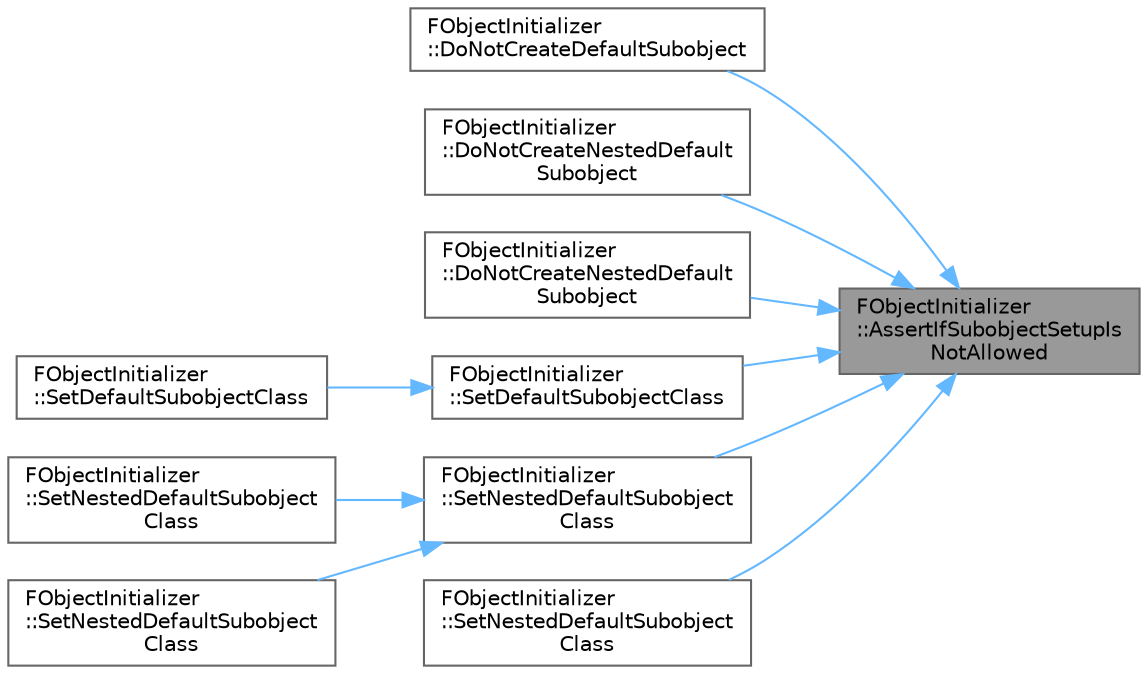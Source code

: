 digraph "FObjectInitializer::AssertIfSubobjectSetupIsNotAllowed"
{
 // INTERACTIVE_SVG=YES
 // LATEX_PDF_SIZE
  bgcolor="transparent";
  edge [fontname=Helvetica,fontsize=10,labelfontname=Helvetica,labelfontsize=10];
  node [fontname=Helvetica,fontsize=10,shape=box,height=0.2,width=0.4];
  rankdir="RL";
  Node1 [id="Node000001",label="FObjectInitializer\l::AssertIfSubobjectSetupIs\lNotAllowed",height=0.2,width=0.4,color="gray40", fillcolor="grey60", style="filled", fontcolor="black",tooltip="Asserts if SetDefaultSubobjectClass or DoNotCreateOptionalDefaultSuobject are called inside of the co..."];
  Node1 -> Node2 [id="edge1_Node000001_Node000002",dir="back",color="steelblue1",style="solid",tooltip=" "];
  Node2 [id="Node000002",label="FObjectInitializer\l::DoNotCreateDefaultSubobject",height=0.2,width=0.4,color="grey40", fillcolor="white", style="filled",URL="$d5/d7f/classFObjectInitializer.html#a92c9ac2f33ca73ed7086b92ec68c4917",tooltip="Indicates that a base class should not create a component."];
  Node1 -> Node3 [id="edge2_Node000001_Node000003",dir="back",color="steelblue1",style="solid",tooltip=" "];
  Node3 [id="Node000003",label="FObjectInitializer\l::DoNotCreateNestedDefault\lSubobject",height=0.2,width=0.4,color="grey40", fillcolor="white", style="filled",URL="$d5/d7f/classFObjectInitializer.html#aa6e88b8adea83ad6eceb86ff4a56950e",tooltip="Indicates that a subobject should not create a component if created using CreateOptionalDefaultSubobj..."];
  Node1 -> Node4 [id="edge3_Node000001_Node000004",dir="back",color="steelblue1",style="solid",tooltip=" "];
  Node4 [id="Node000004",label="FObjectInitializer\l::DoNotCreateNestedDefault\lSubobject",height=0.2,width=0.4,color="grey40", fillcolor="white", style="filled",URL="$d5/d7f/classFObjectInitializer.html#aedc8504453326799d4f42c308ae9a979",tooltip="Indicates that a subobject should not create a component if created using CreateOptionalDefaultSubobj..."];
  Node1 -> Node5 [id="edge4_Node000001_Node000005",dir="back",color="steelblue1",style="solid",tooltip=" "];
  Node5 [id="Node000005",label="FObjectInitializer\l::SetDefaultSubobjectClass",height=0.2,width=0.4,color="grey40", fillcolor="white", style="filled",URL="$d5/d7f/classFObjectInitializer.html#a5e3b8436d70bd4da5559d529b7c9da20",tooltip="Sets the class to use for a subobject defined in a base class, the class must be a subclass of the cl..."];
  Node5 -> Node6 [id="edge5_Node000005_Node000006",dir="back",color="steelblue1",style="solid",tooltip=" "];
  Node6 [id="Node000006",label="FObjectInitializer\l::SetDefaultSubobjectClass",height=0.2,width=0.4,color="grey40", fillcolor="white", style="filled",URL="$d5/d7f/classFObjectInitializer.html#a7e3657ff860f1d8fd2b0232fae84c087",tooltip="Sets the class to use for a subobject defined in a base class, the class must be a subclass of the cl..."];
  Node1 -> Node7 [id="edge6_Node000001_Node000007",dir="back",color="steelblue1",style="solid",tooltip=" "];
  Node7 [id="Node000007",label="FObjectInitializer\l::SetNestedDefaultSubobject\lClass",height=0.2,width=0.4,color="grey40", fillcolor="white", style="filled",URL="$d5/d7f/classFObjectInitializer.html#a3214b4238bc68d7d324b8435ebfa8fee",tooltip="Sets the class to use for a subobject defined in a nested subobject, the class must be a subclass of ..."];
  Node7 -> Node8 [id="edge7_Node000007_Node000008",dir="back",color="steelblue1",style="solid",tooltip=" "];
  Node8 [id="Node000008",label="FObjectInitializer\l::SetNestedDefaultSubobject\lClass",height=0.2,width=0.4,color="grey40", fillcolor="white", style="filled",URL="$d5/d7f/classFObjectInitializer.html#ae60013d56042fe708f7dbf0f1b6bcce5",tooltip="Sets the class to use for a subobject defined in a nested subobject, the class must be a subclass of ..."];
  Node7 -> Node9 [id="edge8_Node000007_Node000009",dir="back",color="steelblue1",style="solid",tooltip=" "];
  Node9 [id="Node000009",label="FObjectInitializer\l::SetNestedDefaultSubobject\lClass",height=0.2,width=0.4,color="grey40", fillcolor="white", style="filled",URL="$d5/d7f/classFObjectInitializer.html#aef02eb8df9017dd46340fb0b38ee25a9",tooltip="Sets the class to use for a subobject defined in a nested subobject, the class must be a subclass of ..."];
  Node1 -> Node10 [id="edge9_Node000001_Node000010",dir="back",color="steelblue1",style="solid",tooltip=" "];
  Node10 [id="Node000010",label="FObjectInitializer\l::SetNestedDefaultSubobject\lClass",height=0.2,width=0.4,color="grey40", fillcolor="white", style="filled",URL="$d5/d7f/classFObjectInitializer.html#a764c9159321e2cb435f341ab6e552c1d",tooltip="Sets the class to use for a subobject defined in a nested subobject, the class must be a subclass of ..."];
}
